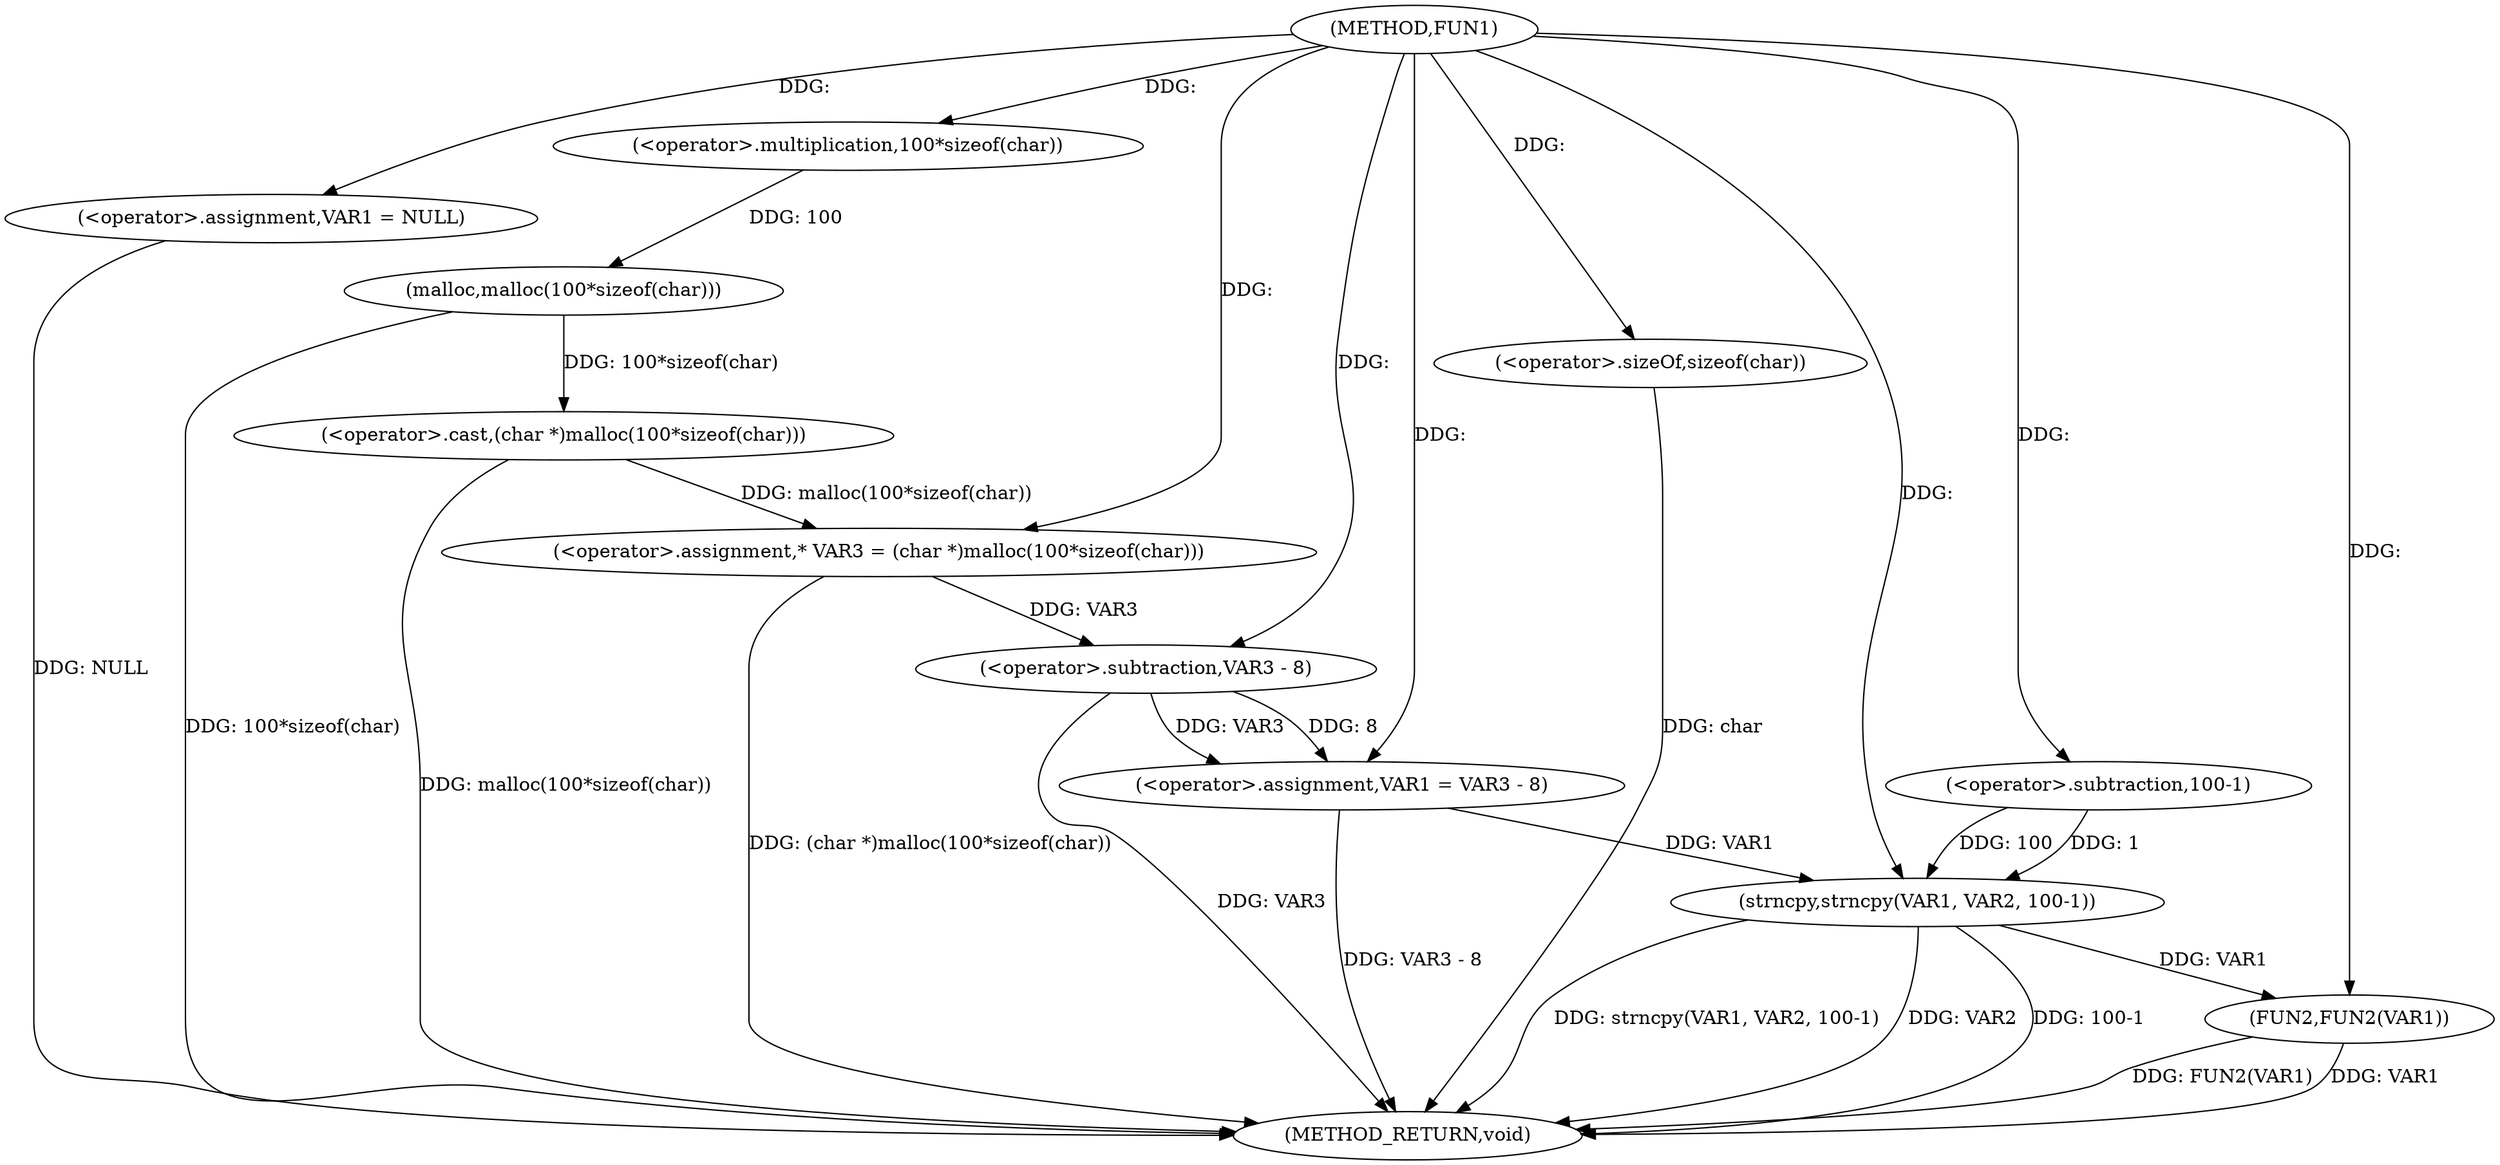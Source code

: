 digraph FUN1 {  
"1000100" [label = "(METHOD,FUN1)" ]
"1000134" [label = "(METHOD_RETURN,void)" ]
"1000103" [label = "(<operator>.assignment,VAR1 = NULL)" ]
"1000110" [label = "(<operator>.assignment,* VAR3 = (char *)malloc(100*sizeof(char)))" ]
"1000112" [label = "(<operator>.cast,(char *)malloc(100*sizeof(char)))" ]
"1000114" [label = "(malloc,malloc(100*sizeof(char)))" ]
"1000115" [label = "(<operator>.multiplication,100*sizeof(char))" ]
"1000117" [label = "(<operator>.sizeOf,sizeof(char))" ]
"1000119" [label = "(<operator>.assignment,VAR1 = VAR3 - 8)" ]
"1000121" [label = "(<operator>.subtraction,VAR3 - 8)" ]
"1000126" [label = "(strncpy,strncpy(VAR1, VAR2, 100-1))" ]
"1000129" [label = "(<operator>.subtraction,100-1)" ]
"1000132" [label = "(FUN2,FUN2(VAR1))" ]
  "1000126" -> "1000134"  [ label = "DDG: strncpy(VAR1, VAR2, 100-1)"] 
  "1000103" -> "1000134"  [ label = "DDG: NULL"] 
  "1000112" -> "1000134"  [ label = "DDG: malloc(100*sizeof(char))"] 
  "1000132" -> "1000134"  [ label = "DDG: FUN2(VAR1)"] 
  "1000117" -> "1000134"  [ label = "DDG: char"] 
  "1000121" -> "1000134"  [ label = "DDG: VAR3"] 
  "1000126" -> "1000134"  [ label = "DDG: VAR2"] 
  "1000126" -> "1000134"  [ label = "DDG: 100-1"] 
  "1000114" -> "1000134"  [ label = "DDG: 100*sizeof(char)"] 
  "1000119" -> "1000134"  [ label = "DDG: VAR3 - 8"] 
  "1000132" -> "1000134"  [ label = "DDG: VAR1"] 
  "1000110" -> "1000134"  [ label = "DDG: (char *)malloc(100*sizeof(char))"] 
  "1000100" -> "1000103"  [ label = "DDG: "] 
  "1000112" -> "1000110"  [ label = "DDG: malloc(100*sizeof(char))"] 
  "1000100" -> "1000110"  [ label = "DDG: "] 
  "1000114" -> "1000112"  [ label = "DDG: 100*sizeof(char)"] 
  "1000115" -> "1000114"  [ label = "DDG: 100"] 
  "1000100" -> "1000115"  [ label = "DDG: "] 
  "1000100" -> "1000117"  [ label = "DDG: "] 
  "1000121" -> "1000119"  [ label = "DDG: VAR3"] 
  "1000121" -> "1000119"  [ label = "DDG: 8"] 
  "1000100" -> "1000119"  [ label = "DDG: "] 
  "1000110" -> "1000121"  [ label = "DDG: VAR3"] 
  "1000100" -> "1000121"  [ label = "DDG: "] 
  "1000119" -> "1000126"  [ label = "DDG: VAR1"] 
  "1000100" -> "1000126"  [ label = "DDG: "] 
  "1000129" -> "1000126"  [ label = "DDG: 100"] 
  "1000129" -> "1000126"  [ label = "DDG: 1"] 
  "1000100" -> "1000129"  [ label = "DDG: "] 
  "1000126" -> "1000132"  [ label = "DDG: VAR1"] 
  "1000100" -> "1000132"  [ label = "DDG: "] 
}

